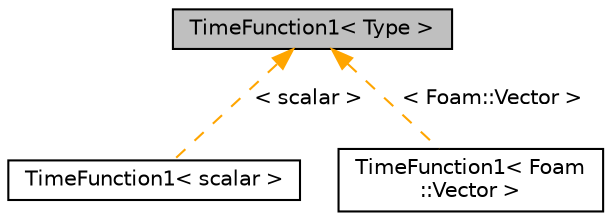 digraph "TimeFunction1&lt; Type &gt;"
{
  bgcolor="transparent";
  edge [fontname="Helvetica",fontsize="10",labelfontname="Helvetica",labelfontsize="10"];
  node [fontname="Helvetica",fontsize="10",shape=record];
  Node1 [label="TimeFunction1\< Type \>",height=0.2,width=0.4,color="black", fillcolor="grey75", style="filled" fontcolor="black"];
  Node1 -> Node2 [dir="back",color="orange",fontsize="10",style="dashed",label=" \< scalar \>" ,fontname="Helvetica"];
  Node2 [label="TimeFunction1\< scalar \>",height=0.2,width=0.4,color="black",URL="$classFoam_1_1TimeFunction1.html"];
  Node1 -> Node3 [dir="back",color="orange",fontsize="10",style="dashed",label=" \< Foam::Vector \>" ,fontname="Helvetica"];
  Node3 [label="TimeFunction1\< Foam\l::Vector \>",height=0.2,width=0.4,color="black",URL="$classFoam_1_1TimeFunction1.html"];
}

